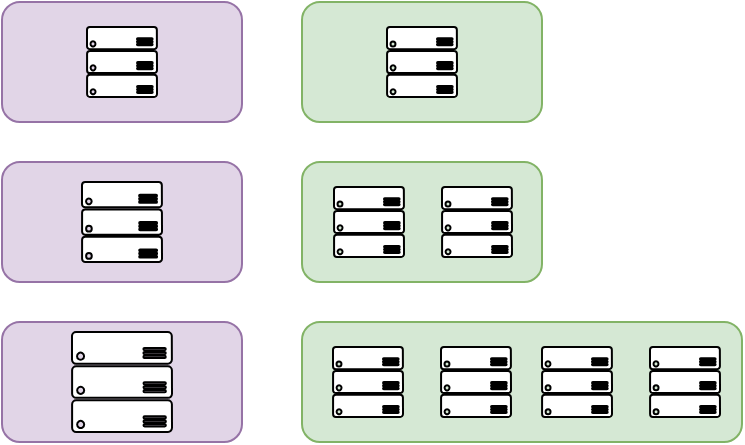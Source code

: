 <mxfile version="14.7.6" type="device"><diagram id="aaUWUR2Ge44kXpqNxAib" name="Page-1"><mxGraphModel dx="946" dy="524" grid="1" gridSize="10" guides="1" tooltips="1" connect="1" arrows="1" fold="1" page="1" pageScale="1" pageWidth="850" pageHeight="1100" math="0" shadow="0"><root><mxCell id="0"/><mxCell id="1" parent="0"/><mxCell id="WUVHEU29gUIlb4aq3_i6-9" value="" style="rounded=1;whiteSpace=wrap;html=1;fillColor=#e1d5e7;strokeColor=#9673a6;" vertex="1" parent="1"><mxGeometry x="210" y="170" width="120" height="60" as="geometry"/></mxCell><mxCell id="WUVHEU29gUIlb4aq3_i6-14" value="" style="rounded=1;whiteSpace=wrap;html=1;fillColor=#e1d5e7;strokeColor=#9673a6;" vertex="1" parent="1"><mxGeometry x="210" y="250" width="120" height="60" as="geometry"/></mxCell><mxCell id="WUVHEU29gUIlb4aq3_i6-16" value="" style="rounded=1;whiteSpace=wrap;html=1;fillColor=#e1d5e7;strokeColor=#9673a6;" vertex="1" parent="1"><mxGeometry x="210" y="330" width="120" height="60" as="geometry"/></mxCell><mxCell id="WUVHEU29gUIlb4aq3_i6-20" value="" style="rounded=1;whiteSpace=wrap;html=1;fillColor=#d5e8d4;strokeColor=#82b366;" vertex="1" parent="1"><mxGeometry x="360" y="170" width="120" height="60" as="geometry"/></mxCell><mxCell id="WUVHEU29gUIlb4aq3_i6-22" value="" style="rounded=1;whiteSpace=wrap;html=1;fillColor=#d5e8d4;strokeColor=#82b366;" vertex="1" parent="1"><mxGeometry x="360" y="250" width="120" height="60" as="geometry"/></mxCell><mxCell id="WUVHEU29gUIlb4aq3_i6-33" value="" style="rounded=1;whiteSpace=wrap;html=1;fillColor=#d5e8d4;strokeColor=#82b366;" vertex="1" parent="1"><mxGeometry x="360" y="330" width="220" height="60" as="geometry"/></mxCell><mxCell id="WUVHEU29gUIlb4aq3_i6-70" value="" style="aspect=fixed;pointerEvents=1;shadow=0;dashed=0;html=1;labelPosition=center;verticalLabelPosition=bottom;verticalAlign=top;align=center;shape=mxgraph.azure.server_rack" vertex="1" parent="1"><mxGeometry x="252.5" y="182.5" width="35" height="35" as="geometry"/></mxCell><mxCell id="WUVHEU29gUIlb4aq3_i6-73" value="" style="aspect=fixed;pointerEvents=1;shadow=0;dashed=0;html=1;labelPosition=center;verticalLabelPosition=bottom;verticalAlign=top;align=center;shape=mxgraph.azure.server_rack" vertex="1" parent="1"><mxGeometry x="402.5" y="182.5" width="35" height="35" as="geometry"/></mxCell><mxCell id="WUVHEU29gUIlb4aq3_i6-76" value="" style="aspect=fixed;pointerEvents=1;shadow=0;dashed=0;html=1;labelPosition=center;verticalLabelPosition=bottom;verticalAlign=top;align=center;shape=mxgraph.azure.server_rack" vertex="1" parent="1"><mxGeometry x="250" y="260" width="40" height="40" as="geometry"/></mxCell><mxCell id="WUVHEU29gUIlb4aq3_i6-77" value="" style="aspect=fixed;pointerEvents=1;shadow=0;dashed=0;html=1;labelPosition=center;verticalLabelPosition=bottom;verticalAlign=top;align=center;shape=mxgraph.azure.server_rack" vertex="1" parent="1"><mxGeometry x="245" y="335" width="50" height="50" as="geometry"/></mxCell><mxCell id="WUVHEU29gUIlb4aq3_i6-78" value="" style="aspect=fixed;pointerEvents=1;shadow=0;dashed=0;html=1;labelPosition=center;verticalLabelPosition=bottom;verticalAlign=top;align=center;shape=mxgraph.azure.server_rack" vertex="1" parent="1"><mxGeometry x="376" y="262.5" width="35" height="35" as="geometry"/></mxCell><mxCell id="WUVHEU29gUIlb4aq3_i6-79" value="" style="aspect=fixed;pointerEvents=1;shadow=0;dashed=0;html=1;labelPosition=center;verticalLabelPosition=bottom;verticalAlign=top;align=center;shape=mxgraph.azure.server_rack" vertex="1" parent="1"><mxGeometry x="430" y="262.5" width="35" height="35" as="geometry"/></mxCell><mxCell id="WUVHEU29gUIlb4aq3_i6-80" value="" style="aspect=fixed;pointerEvents=1;shadow=0;dashed=0;html=1;labelPosition=center;verticalLabelPosition=bottom;verticalAlign=top;align=center;shape=mxgraph.azure.server_rack" vertex="1" parent="1"><mxGeometry x="375.5" y="342.5" width="35" height="35" as="geometry"/></mxCell><mxCell id="WUVHEU29gUIlb4aq3_i6-81" value="" style="aspect=fixed;pointerEvents=1;shadow=0;dashed=0;html=1;labelPosition=center;verticalLabelPosition=bottom;verticalAlign=top;align=center;shape=mxgraph.azure.server_rack" vertex="1" parent="1"><mxGeometry x="429.5" y="342.5" width="35" height="35" as="geometry"/></mxCell><mxCell id="WUVHEU29gUIlb4aq3_i6-82" value="" style="aspect=fixed;pointerEvents=1;shadow=0;dashed=0;html=1;labelPosition=center;verticalLabelPosition=bottom;verticalAlign=top;align=center;shape=mxgraph.azure.server_rack" vertex="1" parent="1"><mxGeometry x="480" y="342.5" width="35" height="35" as="geometry"/></mxCell><mxCell id="WUVHEU29gUIlb4aq3_i6-83" value="" style="aspect=fixed;pointerEvents=1;shadow=0;dashed=0;html=1;labelPosition=center;verticalLabelPosition=bottom;verticalAlign=top;align=center;shape=mxgraph.azure.server_rack" vertex="1" parent="1"><mxGeometry x="534" y="342.5" width="35" height="35" as="geometry"/></mxCell></root></mxGraphModel></diagram></mxfile>